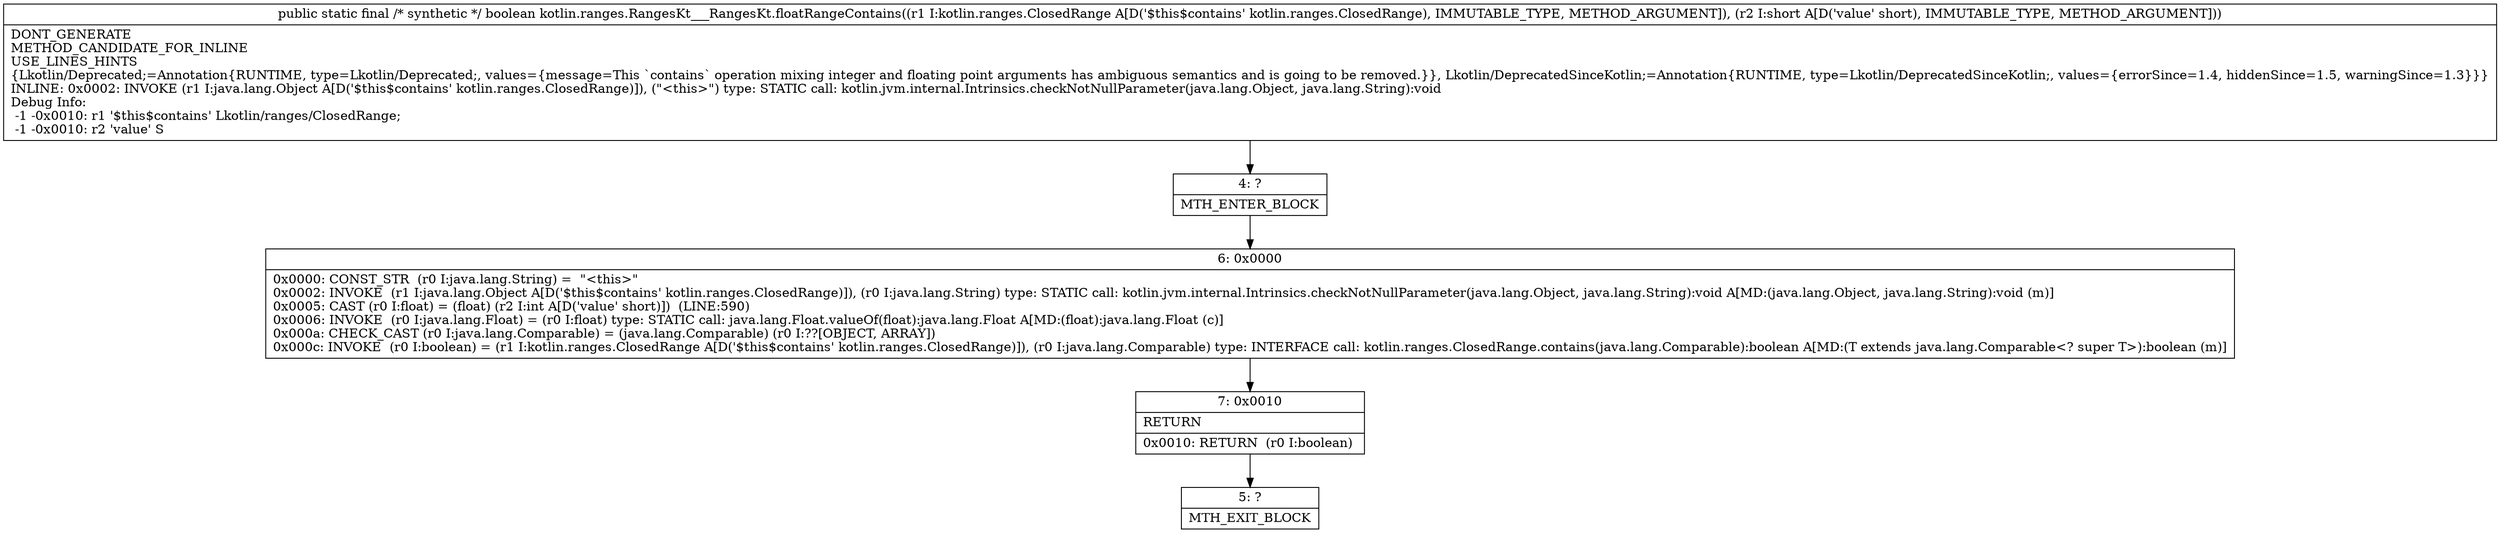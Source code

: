 digraph "CFG forkotlin.ranges.RangesKt___RangesKt.floatRangeContains(Lkotlin\/ranges\/ClosedRange;S)Z" {
Node_4 [shape=record,label="{4\:\ ?|MTH_ENTER_BLOCK\l}"];
Node_6 [shape=record,label="{6\:\ 0x0000|0x0000: CONST_STR  (r0 I:java.lang.String) =  \"\<this\>\" \l0x0002: INVOKE  (r1 I:java.lang.Object A[D('$this$contains' kotlin.ranges.ClosedRange)]), (r0 I:java.lang.String) type: STATIC call: kotlin.jvm.internal.Intrinsics.checkNotNullParameter(java.lang.Object, java.lang.String):void A[MD:(java.lang.Object, java.lang.String):void (m)]\l0x0005: CAST (r0 I:float) = (float) (r2 I:int A[D('value' short)])  (LINE:590)\l0x0006: INVOKE  (r0 I:java.lang.Float) = (r0 I:float) type: STATIC call: java.lang.Float.valueOf(float):java.lang.Float A[MD:(float):java.lang.Float (c)]\l0x000a: CHECK_CAST (r0 I:java.lang.Comparable) = (java.lang.Comparable) (r0 I:??[OBJECT, ARRAY]) \l0x000c: INVOKE  (r0 I:boolean) = (r1 I:kotlin.ranges.ClosedRange A[D('$this$contains' kotlin.ranges.ClosedRange)]), (r0 I:java.lang.Comparable) type: INTERFACE call: kotlin.ranges.ClosedRange.contains(java.lang.Comparable):boolean A[MD:(T extends java.lang.Comparable\<? super T\>):boolean (m)]\l}"];
Node_7 [shape=record,label="{7\:\ 0x0010|RETURN\l|0x0010: RETURN  (r0 I:boolean) \l}"];
Node_5 [shape=record,label="{5\:\ ?|MTH_EXIT_BLOCK\l}"];
MethodNode[shape=record,label="{public static final \/* synthetic *\/ boolean kotlin.ranges.RangesKt___RangesKt.floatRangeContains((r1 I:kotlin.ranges.ClosedRange A[D('$this$contains' kotlin.ranges.ClosedRange), IMMUTABLE_TYPE, METHOD_ARGUMENT]), (r2 I:short A[D('value' short), IMMUTABLE_TYPE, METHOD_ARGUMENT]))  | DONT_GENERATE\lMETHOD_CANDIDATE_FOR_INLINE\lUSE_LINES_HINTS\l\{Lkotlin\/Deprecated;=Annotation\{RUNTIME, type=Lkotlin\/Deprecated;, values=\{message=This `contains` operation mixing integer and floating point arguments has ambiguous semantics and is going to be removed.\}\}, Lkotlin\/DeprecatedSinceKotlin;=Annotation\{RUNTIME, type=Lkotlin\/DeprecatedSinceKotlin;, values=\{errorSince=1.4, hiddenSince=1.5, warningSince=1.3\}\}\}\lINLINE: 0x0002: INVOKE  (r1 I:java.lang.Object A[D('$this$contains' kotlin.ranges.ClosedRange)]), (\"\<this\>\") type: STATIC call: kotlin.jvm.internal.Intrinsics.checkNotNullParameter(java.lang.Object, java.lang.String):void\lDebug Info:\l  \-1 \-0x0010: r1 '$this$contains' Lkotlin\/ranges\/ClosedRange;\l  \-1 \-0x0010: r2 'value' S\l}"];
MethodNode -> Node_4;Node_4 -> Node_6;
Node_6 -> Node_7;
Node_7 -> Node_5;
}

